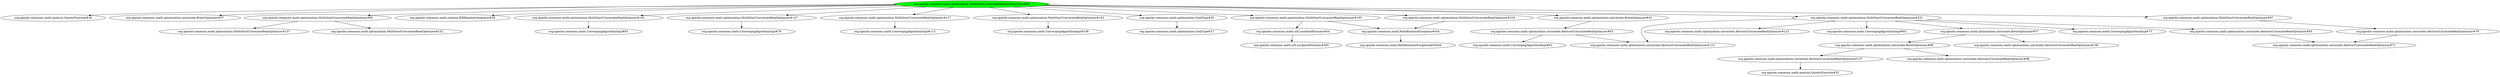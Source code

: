 digraph "cg/org.apache.commons.math.optimization.MultiStartUnivariateRealOptimizerTest#59"
{
	"org.apache.commons.math.optimization.MultiStartUnivariateRealOptimizerTest#59" [style=filled,fillcolor=green];
	"org.apache.commons.math.optimization.MultiStartUnivariateRealOptimizerTest#59" -> "org.apache.commons.math.analysis.QuinticFunction#26";
	"org.apache.commons.math.optimization.MultiStartUnivariateRealOptimizerTest#59" -> "org.apache.commons.math.optimization.univariate.BrentOptimizer#37";
	"org.apache.commons.math.optimization.MultiStartUnivariateRealOptimizerTest#59" -> "org.apache.commons.math.optimization.univariate.BrentOptimizer#43";
	"org.apache.commons.math.optimization.univariate.BrentOptimizer#43" -> "org.apache.commons.math.optimization.univariate.AbstractUnivariateRealOptimizer#63";
	"org.apache.commons.math.optimization.univariate.AbstractUnivariateRealOptimizer#63" -> "org.apache.commons.math.ConvergingAlgorithmImpl#61";
	"org.apache.commons.math.optimization.univariate.AbstractUnivariateRealOptimizer#63" -> "org.apache.commons.math.optimization.univariate.AbstractUnivariateRealOptimizer#113";
	"org.apache.commons.math.optimization.MultiStartUnivariateRealOptimizerTest#59" -> "org.apache.commons.math.random.JDKRandomGenerator#28";
	"org.apache.commons.math.optimization.MultiStartUnivariateRealOptimizerTest#59" -> "org.apache.commons.math.optimization.MultiStartUnivariateRealOptimizer#80";
	"org.apache.commons.math.optimization.MultiStartUnivariateRealOptimizer#80" -> "org.apache.commons.math.optimization.MultiStartUnivariateRealOptimizer#152";
	"org.apache.commons.math.optimization.MultiStartUnivariateRealOptimizer#80" -> "org.apache.commons.math.optimization.MultiStartUnivariateRealOptimizer#157";
	"org.apache.commons.math.optimization.MultiStartUnivariateRealOptimizerTest#59" -> "org.apache.commons.math.optimization.MultiStartUnivariateRealOptimizer#102";
	"org.apache.commons.math.optimization.MultiStartUnivariateRealOptimizer#102" -> "org.apache.commons.math.ConvergingAlgorithmImpl#83";
	"org.apache.commons.math.optimization.MultiStartUnivariateRealOptimizerTest#59" -> "org.apache.commons.math.optimization.MultiStartUnivariateRealOptimizer#147";
	"org.apache.commons.math.optimization.MultiStartUnivariateRealOptimizer#147" -> "org.apache.commons.math.ConvergingAlgorithmImpl#78";
	"org.apache.commons.math.optimization.MultiStartUnivariateRealOptimizerTest#59" -> "org.apache.commons.math.optimization.MultiStartUnivariateRealOptimizer#127";
	"org.apache.commons.math.optimization.MultiStartUnivariateRealOptimizer#127" -> "org.apache.commons.math.ConvergingAlgorithmImpl#113";
	"org.apache.commons.math.optimization.MultiStartUnivariateRealOptimizerTest#59" -> "org.apache.commons.math.optimization.MultiStartUnivariateRealOptimizer#162";
	"org.apache.commons.math.optimization.MultiStartUnivariateRealOptimizer#162" -> "org.apache.commons.math.ConvergingAlgorithmImpl#108";
	"org.apache.commons.math.optimization.MultiStartUnivariateRealOptimizerTest#59" -> "org.apache.commons.math.optimization.MultiStartUnivariateRealOptimizer#193";
	"org.apache.commons.math.optimization.MultiStartUnivariateRealOptimizer#193" -> "org.apache.commons.math.util.LocalizedFormats#44";
	"org.apache.commons.math.util.LocalizedFormats#44" -> "org.apache.commons.math.util.LocalizedFormats#305";
	"org.apache.commons.math.optimization.MultiStartUnivariateRealOptimizer#193" -> "org.apache.commons.math.MathRuntimeException#444";
	"org.apache.commons.math.MathRuntimeException#444" -> "org.apache.commons.math.MathRuntimeException$5#444";
	"org.apache.commons.math.optimization.MultiStartUnivariateRealOptimizerTest#59" -> "org.apache.commons.math.optimization.MultiStartUnivariateRealOptimizer#219";
	"org.apache.commons.math.optimization.MultiStartUnivariateRealOptimizer#219" -> "org.apache.commons.math.MathRuntimeException#444";
	"org.apache.commons.math.optimization.MultiStartUnivariateRealOptimizerTest#59" -> "org.apache.commons.math.optimization.GoalType#30";
	"org.apache.commons.math.optimization.GoalType#30" -> "org.apache.commons.math.optimization.GoalType#27";
	"org.apache.commons.math.optimization.MultiStartUnivariateRealOptimizerTest#59" -> "org.apache.commons.math.optimization.MultiStartUnivariateRealOptimizer#231";
	"org.apache.commons.math.optimization.MultiStartUnivariateRealOptimizer#231" -> "org.apache.commons.math.ConvergingAlgorithmImpl#93";
	"org.apache.commons.math.optimization.MultiStartUnivariateRealOptimizer#231" -> "org.apache.commons.math.optimization.univariate.AbstractUnivariateRealOptimizer#113";
	"org.apache.commons.math.optimization.MultiStartUnivariateRealOptimizer#231" -> "org.apache.commons.math.optimization.univariate.BrentOptimizer#57";
	"org.apache.commons.math.optimization.univariate.BrentOptimizer#57" -> "org.apache.commons.math.optimization.univariate.AbstractUnivariateRealOptimizer#108";
	"org.apache.commons.math.optimization.univariate.BrentOptimizer#57" -> "org.apache.commons.math.optimization.univariate.BrentOptimizer#88";
	"org.apache.commons.math.optimization.univariate.BrentOptimizer#88" -> "org.apache.commons.math.optimization.univariate.AbstractUnivariateRealOptimizer#137";
	"org.apache.commons.math.optimization.univariate.AbstractUnivariateRealOptimizer#137" -> "org.apache.commons.math.analysis.QuinticFunction#32";
	"org.apache.commons.math.optimization.univariate.BrentOptimizer#88" -> "org.apache.commons.math.optimization.univariate.AbstractUnivariateRealOptimizer#98";
	"org.apache.commons.math.optimization.MultiStartUnivariateRealOptimizer#231" -> "org.apache.commons.math.optimization.univariate.AbstractUnivariateRealOptimizer#85";
	"org.apache.commons.math.optimization.univariate.AbstractUnivariateRealOptimizer#85" -> "org.apache.commons.math.optimization.univariate.AbstractUnivariateRealOptimizer#72";
	"org.apache.commons.math.optimization.MultiStartUnivariateRealOptimizer#231" -> "org.apache.commons.math.ConvergingAlgorithmImpl#73";
	"org.apache.commons.math.optimization.MultiStartUnivariateRealOptimizer#231" -> "org.apache.commons.math.optimization.univariate.AbstractUnivariateRealOptimizer#123";
	"org.apache.commons.math.optimization.MultiStartUnivariateRealOptimizerTest#59" -> "org.apache.commons.math.optimization.MultiStartUnivariateRealOptimizer#97";
	"org.apache.commons.math.optimization.MultiStartUnivariateRealOptimizer#97" -> "org.apache.commons.math.optimization.univariate.AbstractUnivariateRealOptimizer#79";
	"org.apache.commons.math.optimization.univariate.AbstractUnivariateRealOptimizer#79" -> "org.apache.commons.math.optimization.univariate.AbstractUnivariateRealOptimizer#72";
}
